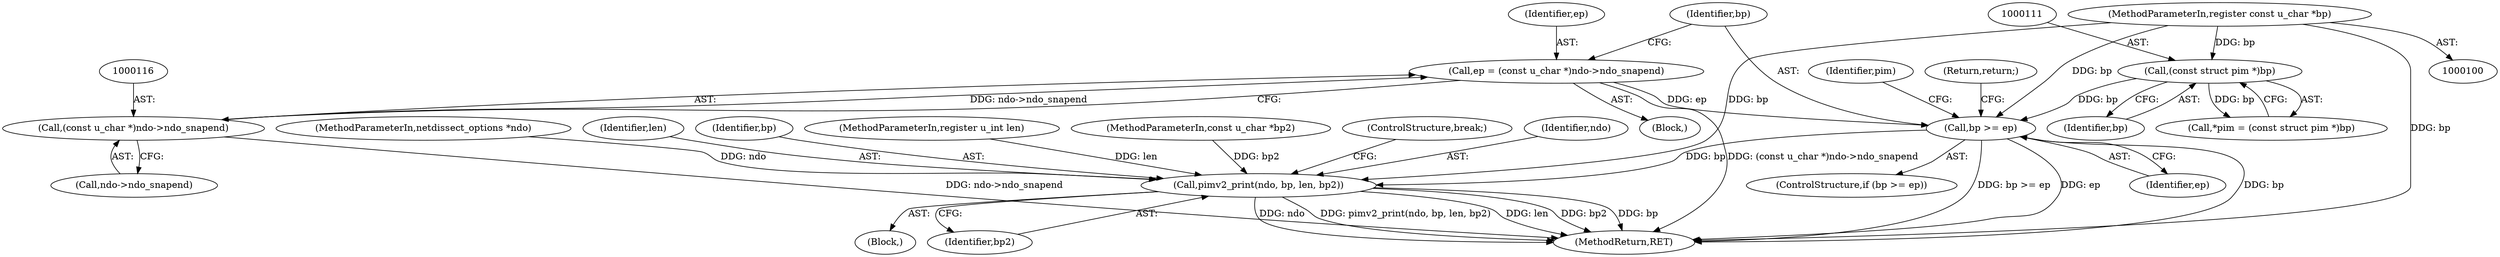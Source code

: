 digraph "1_tcpdump_5dc1860d8267b1e0cb78c9ffa2a40bea2fdb3ddc_0@pointer" {
"1000121" [label="(Call,bp >= ep)"];
"1000110" [label="(Call,(const struct pim *)bp)"];
"1000102" [label="(MethodParameterIn,register const u_char *bp)"];
"1000113" [label="(Call,ep = (const u_char *)ndo->ndo_snapend)"];
"1000115" [label="(Call,(const u_char *)ndo->ndo_snapend)"];
"1000183" [label="(Call,pimv2_print(ndo, bp, len, bp2))"];
"1000108" [label="(Call,*pim = (const struct pim *)bp)"];
"1000184" [label="(Identifier,ndo)"];
"1000117" [label="(Call,ndo->ndo_snapend)"];
"1000102" [label="(MethodParameterIn,register const u_char *bp)"];
"1000101" [label="(MethodParameterIn,netdissect_options *ndo)"];
"1000163" [label="(Block,)"];
"1000114" [label="(Identifier,ep)"];
"1000120" [label="(ControlStructure,if (bp >= ep))"];
"1000110" [label="(Call,(const struct pim *)bp)"];
"1000115" [label="(Call,(const u_char *)ndo->ndo_snapend)"];
"1000127" [label="(Identifier,pim)"];
"1000124" [label="(Return,return;)"];
"1000113" [label="(Call,ep = (const u_char *)ndo->ndo_snapend)"];
"1000123" [label="(Identifier,ep)"];
"1000186" [label="(Identifier,len)"];
"1000187" [label="(Identifier,bp2)"];
"1000112" [label="(Identifier,bp)"];
"1000183" [label="(Call,pimv2_print(ndo, bp, len, bp2))"];
"1000185" [label="(Identifier,bp)"];
"1000203" [label="(MethodReturn,RET)"];
"1000122" [label="(Identifier,bp)"];
"1000103" [label="(MethodParameterIn,register u_int len)"];
"1000104" [label="(MethodParameterIn,const u_char *bp2)"];
"1000105" [label="(Block,)"];
"1000121" [label="(Call,bp >= ep)"];
"1000188" [label="(ControlStructure,break;)"];
"1000121" -> "1000120"  [label="AST: "];
"1000121" -> "1000123"  [label="CFG: "];
"1000122" -> "1000121"  [label="AST: "];
"1000123" -> "1000121"  [label="AST: "];
"1000124" -> "1000121"  [label="CFG: "];
"1000127" -> "1000121"  [label="CFG: "];
"1000121" -> "1000203"  [label="DDG: ep"];
"1000121" -> "1000203"  [label="DDG: bp"];
"1000121" -> "1000203"  [label="DDG: bp >= ep"];
"1000110" -> "1000121"  [label="DDG: bp"];
"1000102" -> "1000121"  [label="DDG: bp"];
"1000113" -> "1000121"  [label="DDG: ep"];
"1000121" -> "1000183"  [label="DDG: bp"];
"1000110" -> "1000108"  [label="AST: "];
"1000110" -> "1000112"  [label="CFG: "];
"1000111" -> "1000110"  [label="AST: "];
"1000112" -> "1000110"  [label="AST: "];
"1000108" -> "1000110"  [label="CFG: "];
"1000110" -> "1000108"  [label="DDG: bp"];
"1000102" -> "1000110"  [label="DDG: bp"];
"1000102" -> "1000100"  [label="AST: "];
"1000102" -> "1000203"  [label="DDG: bp"];
"1000102" -> "1000183"  [label="DDG: bp"];
"1000113" -> "1000105"  [label="AST: "];
"1000113" -> "1000115"  [label="CFG: "];
"1000114" -> "1000113"  [label="AST: "];
"1000115" -> "1000113"  [label="AST: "];
"1000122" -> "1000113"  [label="CFG: "];
"1000113" -> "1000203"  [label="DDG: (const u_char *)ndo->ndo_snapend"];
"1000115" -> "1000113"  [label="DDG: ndo->ndo_snapend"];
"1000115" -> "1000117"  [label="CFG: "];
"1000116" -> "1000115"  [label="AST: "];
"1000117" -> "1000115"  [label="AST: "];
"1000115" -> "1000203"  [label="DDG: ndo->ndo_snapend"];
"1000183" -> "1000163"  [label="AST: "];
"1000183" -> "1000187"  [label="CFG: "];
"1000184" -> "1000183"  [label="AST: "];
"1000185" -> "1000183"  [label="AST: "];
"1000186" -> "1000183"  [label="AST: "];
"1000187" -> "1000183"  [label="AST: "];
"1000188" -> "1000183"  [label="CFG: "];
"1000183" -> "1000203"  [label="DDG: bp"];
"1000183" -> "1000203"  [label="DDG: ndo"];
"1000183" -> "1000203"  [label="DDG: pimv2_print(ndo, bp, len, bp2)"];
"1000183" -> "1000203"  [label="DDG: len"];
"1000183" -> "1000203"  [label="DDG: bp2"];
"1000101" -> "1000183"  [label="DDG: ndo"];
"1000103" -> "1000183"  [label="DDG: len"];
"1000104" -> "1000183"  [label="DDG: bp2"];
}
